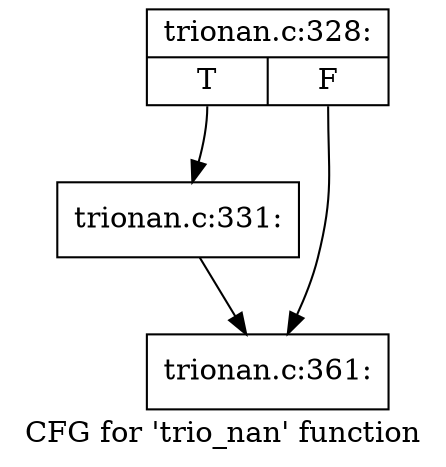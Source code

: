 digraph "CFG for 'trio_nan' function" {
	label="CFG for 'trio_nan' function";

	Node0x4d03eb0 [shape=record,label="{trionan.c:328:|{<s0>T|<s1>F}}"];
	Node0x4d03eb0:s0 -> Node0x4d049d0;
	Node0x4d03eb0:s1 -> Node0x4d041b0;
	Node0x4d049d0 [shape=record,label="{trionan.c:331:}"];
	Node0x4d049d0 -> Node0x4d041b0;
	Node0x4d041b0 [shape=record,label="{trionan.c:361:}"];
}
